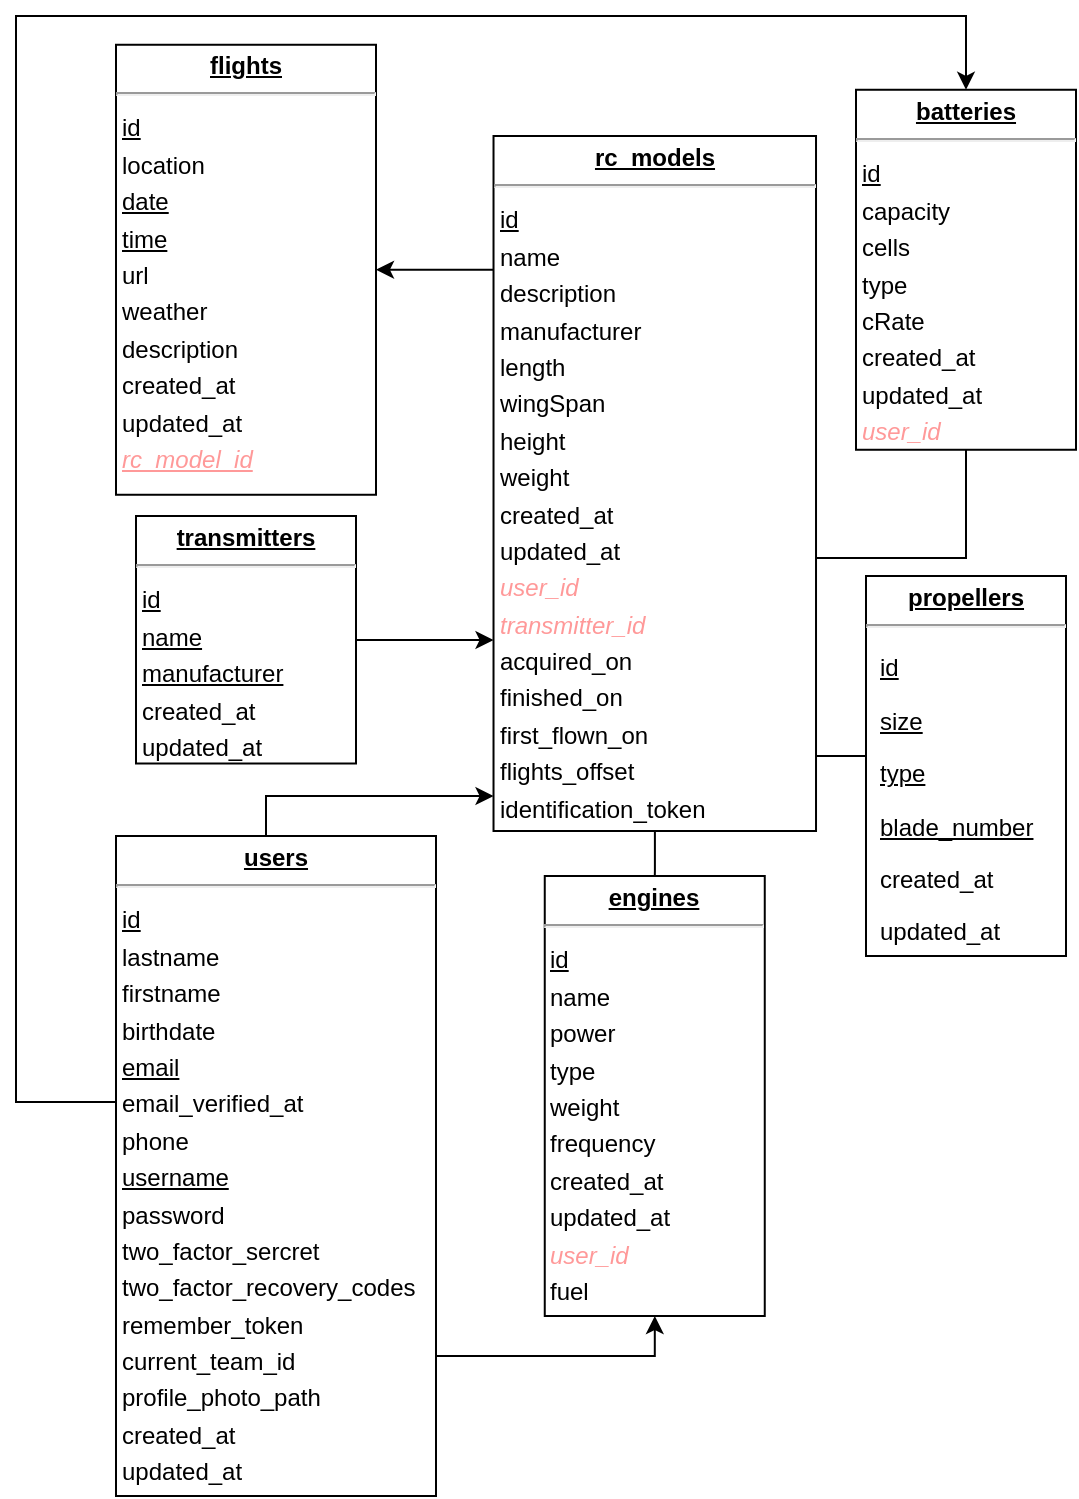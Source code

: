 <mxfile version="21.2.8" type="device">
  <diagram name="Page-1" id="a7904f86-f2b4-8e86-fa97-74104820619b">
    <mxGraphModel dx="1180" dy="682" grid="1" gridSize="10" guides="1" tooltips="1" connect="1" arrows="1" fold="1" page="1" pageScale="1" pageWidth="1100" pageHeight="850" background="none" math="0" shadow="0">
      <root>
        <mxCell id="0" />
        <mxCell id="1" parent="0" />
        <mxCell id="mxoUTa8KPS-xpOY3S0Ra-2" style="edgeStyle=orthogonalEdgeStyle;rounded=0;orthogonalLoop=1;jettySize=auto;html=1;" parent="1" source="24794b860abc3c2d-1" target="XpSMgFAJoRa7n-W6bPn0-8" edge="1">
          <mxGeometry relative="1" as="geometry">
            <Array as="points">
              <mxPoint x="250" y="693" />
              <mxPoint x="250" y="150" />
              <mxPoint x="725" y="150" />
            </Array>
          </mxGeometry>
        </mxCell>
        <mxCell id="24794b860abc3c2d-1" value="&lt;p style=&quot;margin: 0px ; margin-top: 4px ; text-align: center ; text-decoration: underline&quot;&gt;&lt;b&gt;users&lt;/b&gt;&lt;/p&gt;&lt;hr&gt;&lt;p style=&quot;border-color: var(--border-color); margin: 0px 0px 0px 8px;&quot;&gt;&lt;/p&gt;&lt;table align=&quot;left&quot;&gt;&lt;tbody&gt;&lt;tr&gt;&lt;td&gt;&lt;u&gt;id&lt;/u&gt;&lt;/td&gt;&lt;td&gt;&lt;br&gt;&lt;/td&gt;&lt;/tr&gt;&lt;tr&gt;&lt;td&gt;lastname&lt;/td&gt;&lt;td&gt;&lt;br&gt;&lt;/td&gt;&lt;/tr&gt;&lt;tr&gt;&lt;td&gt;firstname&lt;/td&gt;&lt;td&gt;&lt;br&gt;&lt;/td&gt;&lt;/tr&gt;&lt;tr&gt;&lt;td&gt;birthdate&lt;/td&gt;&lt;td&gt;&lt;br&gt;&lt;/td&gt;&lt;/tr&gt;&lt;tr&gt;&lt;td&gt;&lt;u&gt;email&lt;/u&gt;&lt;/td&gt;&lt;td&gt;&lt;br&gt;&lt;/td&gt;&lt;/tr&gt;&lt;tr&gt;&lt;td&gt;email_verified_at&lt;/td&gt;&lt;td&gt;&lt;br&gt;&lt;/td&gt;&lt;/tr&gt;&lt;tr&gt;&lt;td&gt;phone&lt;/td&gt;&lt;td&gt;&lt;br&gt;&lt;/td&gt;&lt;/tr&gt;&lt;tr&gt;&lt;td&gt;&lt;u&gt;username&lt;/u&gt;&lt;/td&gt;&lt;td&gt;&lt;br&gt;&lt;/td&gt;&lt;/tr&gt;&lt;tr&gt;&lt;td&gt;password&lt;/td&gt;&lt;td&gt;&lt;br&gt;&lt;/td&gt;&lt;/tr&gt;&lt;tr&gt;&lt;td&gt;two_factor_sercret&lt;br&gt;&lt;/td&gt;&lt;td&gt;&lt;br&gt;&lt;/td&gt;&lt;/tr&gt;&lt;tr&gt;&lt;td&gt;two_factor_recovery_codes&lt;br style=&quot;border-color: var(--border-color);&quot;&gt;&lt;/td&gt;&lt;td&gt;&lt;br&gt;&lt;/td&gt;&lt;/tr&gt;&lt;tr&gt;&lt;td&gt;remember_token&lt;br&gt;&lt;/td&gt;&lt;td&gt;&lt;br&gt;&lt;/td&gt;&lt;/tr&gt;&lt;tr&gt;&lt;td&gt;current_team_id&lt;br&gt;&lt;/td&gt;&lt;td&gt;&lt;br&gt;&lt;/td&gt;&lt;/tr&gt;&lt;tr&gt;&lt;td&gt;profile_photo_path&lt;br&gt;&lt;/td&gt;&lt;td&gt;&lt;br&gt;&lt;/td&gt;&lt;/tr&gt;&lt;tr&gt;&lt;td&gt;created_at&lt;br&gt;&lt;/td&gt;&lt;td&gt;&lt;br&gt;&lt;/td&gt;&lt;/tr&gt;&lt;tr&gt;&lt;td&gt;updated_at&lt;br&gt;&lt;/td&gt;&lt;td&gt;&lt;br&gt;&lt;/td&gt;&lt;/tr&gt;&lt;/tbody&gt;&lt;/table&gt;&lt;p&gt;&lt;/p&gt;&lt;table&gt;&lt;tbody&gt;&lt;/tbody&gt;&lt;/table&gt;" style="verticalAlign=top;align=left;overflow=fill;fontSize=12;fontFamily=Helvetica;html=1;rounded=0;shadow=0;comic=0;labelBackgroundColor=none;strokeWidth=1" parent="1" vertex="1">
          <mxGeometry x="300" y="560" width="160" height="330" as="geometry" />
        </mxCell>
        <mxCell id="mxoUTa8KPS-xpOY3S0Ra-4" style="edgeStyle=orthogonalEdgeStyle;rounded=0;orthogonalLoop=1;jettySize=auto;html=1;startArrow=classic;startFill=1;endArrow=none;endFill=0;" parent="1" source="XpSMgFAJoRa7n-W6bPn0-5" target="xhiYtY60CGPdPEiBZgwQ-1" edge="1">
          <mxGeometry relative="1" as="geometry">
            <Array as="points">
              <mxPoint x="470" y="462" />
              <mxPoint x="470" y="462" />
            </Array>
          </mxGeometry>
        </mxCell>
        <mxCell id="mxoUTa8KPS-xpOY3S0Ra-5" style="edgeStyle=orthogonalEdgeStyle;rounded=0;orthogonalLoop=1;jettySize=auto;html=1;endArrow=none;endFill=0;" parent="1" source="XpSMgFAJoRa7n-W6bPn0-5" target="XpSMgFAJoRa7n-W6bPn0-8" edge="1">
          <mxGeometry relative="1" as="geometry">
            <Array as="points">
              <mxPoint x="725" y="421" />
            </Array>
          </mxGeometry>
        </mxCell>
        <mxCell id="mxoUTa8KPS-xpOY3S0Ra-6" style="edgeStyle=orthogonalEdgeStyle;rounded=0;orthogonalLoop=1;jettySize=auto;html=1;endArrow=none;endFill=0;" parent="1" source="XpSMgFAJoRa7n-W6bPn0-5" target="XpSMgFAJoRa7n-W6bPn0-7" edge="1">
          <mxGeometry relative="1" as="geometry">
            <Array as="points">
              <mxPoint x="670" y="520" />
              <mxPoint x="670" y="520" />
            </Array>
          </mxGeometry>
        </mxCell>
        <mxCell id="mxoUTa8KPS-xpOY3S0Ra-7" style="edgeStyle=orthogonalEdgeStyle;rounded=0;orthogonalLoop=1;jettySize=auto;html=1;endArrow=none;endFill=0;" parent="1" source="XpSMgFAJoRa7n-W6bPn0-5" target="XpSMgFAJoRa7n-W6bPn0-6" edge="1">
          <mxGeometry relative="1" as="geometry" />
        </mxCell>
        <mxCell id="mxoUTa8KPS-xpOY3S0Ra-10" style="edgeStyle=orthogonalEdgeStyle;rounded=0;orthogonalLoop=1;jettySize=auto;html=1;startArrow=classic;startFill=1;endArrow=none;endFill=0;" parent="1" source="XpSMgFAJoRa7n-W6bPn0-5" target="24794b860abc3c2d-1" edge="1">
          <mxGeometry relative="1" as="geometry">
            <Array as="points">
              <mxPoint x="375" y="540" />
            </Array>
          </mxGeometry>
        </mxCell>
        <mxCell id="XpSMgFAJoRa7n-W6bPn0-5" value="&lt;p style=&quot;margin: 0px ; margin-top: 4px ; text-align: center ; text-decoration: underline&quot;&gt;&lt;b&gt;rc_models&lt;/b&gt;&lt;/p&gt;&lt;hr&gt;&lt;p style=&quot;border-color: var(--border-color); margin: 0px 0px 0px 8px;&quot;&gt;&lt;/p&gt;&lt;table align=&quot;left&quot;&gt;&lt;tbody&gt;&lt;tr&gt;&lt;td&gt;&lt;u&gt;id&lt;/u&gt;&lt;/td&gt;&lt;td&gt;&lt;br&gt;&lt;/td&gt;&lt;/tr&gt;&lt;tr&gt;&lt;td&gt;name&lt;/td&gt;&lt;td&gt;&lt;br&gt;&lt;/td&gt;&lt;/tr&gt;&lt;tr&gt;&lt;td&gt;description&lt;/td&gt;&lt;td&gt;&lt;br&gt;&lt;/td&gt;&lt;/tr&gt;&lt;tr&gt;&lt;td&gt;manufacturer&lt;/td&gt;&lt;td&gt;&lt;br&gt;&lt;/td&gt;&lt;/tr&gt;&lt;tr&gt;&lt;td&gt;length&lt;/td&gt;&lt;td&gt;&lt;br&gt;&lt;/td&gt;&lt;/tr&gt;&lt;tr&gt;&lt;td&gt;wingSpan&lt;/td&gt;&lt;td&gt;&lt;br&gt;&lt;/td&gt;&lt;/tr&gt;&lt;tr&gt;&lt;td&gt;height&lt;/td&gt;&lt;td&gt;&lt;br&gt;&lt;/td&gt;&lt;/tr&gt;&lt;tr&gt;&lt;td&gt;weight&lt;/td&gt;&lt;td&gt;&lt;br&gt;&lt;/td&gt;&lt;/tr&gt;&lt;tr&gt;&lt;td&gt;created_at&lt;/td&gt;&lt;td&gt;&lt;br&gt;&lt;/td&gt;&lt;/tr&gt;&lt;tr&gt;&lt;td&gt;updated_at&lt;/td&gt;&lt;td&gt;&lt;br&gt;&lt;/td&gt;&lt;/tr&gt;&lt;tr&gt;&lt;td&gt;&lt;i&gt;&lt;font color=&quot;#ff9999&quot;&gt;user_id&lt;/font&gt;&lt;/i&gt;&lt;/td&gt;&lt;td&gt;&lt;br&gt;&lt;/td&gt;&lt;/tr&gt;&lt;tr&gt;&lt;td&gt;&lt;i&gt;&lt;font color=&quot;#ff9999&quot;&gt;transmitter_id&lt;/font&gt;&lt;/i&gt;&lt;/td&gt;&lt;td&gt;&lt;br&gt;&lt;/td&gt;&lt;/tr&gt;&lt;tr&gt;&lt;td&gt;acquired_on&lt;/td&gt;&lt;td&gt;&lt;br&gt;&lt;/td&gt;&lt;/tr&gt;&lt;tr&gt;&lt;td&gt;finished_on&lt;/td&gt;&lt;td&gt;&lt;br&gt;&lt;/td&gt;&lt;/tr&gt;&lt;tr&gt;&lt;td&gt;first_flown_on&lt;/td&gt;&lt;td&gt;&lt;br&gt;&lt;/td&gt;&lt;/tr&gt;&lt;tr&gt;&lt;td&gt;flights_offset&lt;/td&gt;&lt;td&gt;&lt;br&gt;&lt;/td&gt;&lt;/tr&gt;&lt;tr&gt;&lt;td&gt;identification_token&lt;/td&gt;&lt;td&gt;&lt;br&gt;&lt;/td&gt;&lt;/tr&gt;&lt;/tbody&gt;&lt;/table&gt;&lt;p&gt;&lt;/p&gt;&lt;table&gt;&lt;tbody&gt;&lt;/tbody&gt;&lt;/table&gt;" style="verticalAlign=top;align=left;overflow=fill;fontSize=12;fontFamily=Helvetica;html=1;rounded=0;shadow=0;comic=0;labelBackgroundColor=none;strokeWidth=1" parent="1" vertex="1">
          <mxGeometry x="488.76" y="210" width="161.25" height="347.5" as="geometry" />
        </mxCell>
        <mxCell id="mxoUTa8KPS-xpOY3S0Ra-9" style="edgeStyle=orthogonalEdgeStyle;rounded=0;orthogonalLoop=1;jettySize=auto;html=1;startArrow=classic;startFill=1;endArrow=none;endFill=0;" parent="1" source="XpSMgFAJoRa7n-W6bPn0-6" target="24794b860abc3c2d-1" edge="1">
          <mxGeometry relative="1" as="geometry">
            <Array as="points">
              <mxPoint x="569" y="820" />
              <mxPoint x="380" y="820" />
            </Array>
          </mxGeometry>
        </mxCell>
        <mxCell id="XpSMgFAJoRa7n-W6bPn0-6" value="&lt;p style=&quot;margin: 0px ; margin-top: 4px ; text-align: center ; text-decoration: underline&quot;&gt;&lt;b&gt;engines&lt;/b&gt;&lt;/p&gt;&lt;hr&gt;&lt;p style=&quot;border-color: var(--border-color); margin: 0px 0px 0px 8px;&quot;&gt;&lt;/p&gt;&lt;table align=&quot;left&quot;&gt;&lt;tbody&gt;&lt;tr&gt;&lt;td&gt;&lt;u&gt;id&lt;/u&gt;&lt;/td&gt;&lt;td&gt;&lt;br&gt;&lt;/td&gt;&lt;/tr&gt;&lt;tr&gt;&lt;td&gt;name&lt;/td&gt;&lt;td&gt;&lt;br&gt;&lt;/td&gt;&lt;/tr&gt;&lt;tr&gt;&lt;td&gt;power&lt;/td&gt;&lt;td&gt;&lt;br&gt;&lt;/td&gt;&lt;/tr&gt;&lt;tr&gt;&lt;td&gt;type&lt;/td&gt;&lt;td&gt;&lt;br&gt;&lt;/td&gt;&lt;/tr&gt;&lt;tr&gt;&lt;td&gt;weight&lt;/td&gt;&lt;td&gt;&lt;br&gt;&lt;/td&gt;&lt;/tr&gt;&lt;tr&gt;&lt;td&gt;frequency&lt;/td&gt;&lt;td&gt;&lt;br&gt;&lt;/td&gt;&lt;/tr&gt;&lt;tr&gt;&lt;td&gt;created_at&lt;/td&gt;&lt;td&gt;&lt;br&gt;&lt;/td&gt;&lt;/tr&gt;&lt;tr&gt;&lt;td&gt;updated_at&lt;/td&gt;&lt;td&gt;&lt;br&gt;&lt;/td&gt;&lt;/tr&gt;&lt;tr&gt;&lt;td&gt;&lt;i&gt;&lt;font color=&quot;#ff9999&quot;&gt;user_id&lt;/font&gt;&lt;/i&gt;&lt;/td&gt;&lt;td&gt;&lt;br&gt;&lt;/td&gt;&lt;/tr&gt;&lt;tr&gt;&lt;td&gt;fuel&lt;/td&gt;&lt;td&gt;&lt;br&gt;&lt;/td&gt;&lt;/tr&gt;&lt;/tbody&gt;&lt;/table&gt;&lt;p&gt;&lt;/p&gt;&lt;table&gt;&lt;tbody&gt;&lt;/tbody&gt;&lt;/table&gt;" style="verticalAlign=top;align=left;overflow=fill;fontSize=12;fontFamily=Helvetica;html=1;rounded=0;shadow=0;comic=0;labelBackgroundColor=none;strokeWidth=1" parent="1" vertex="1">
          <mxGeometry x="514.38" y="580" width="110" height="220" as="geometry" />
        </mxCell>
        <mxCell id="XpSMgFAJoRa7n-W6bPn0-7" value="&lt;p style=&quot;margin: 0px ; margin-top: 4px ; text-align: center ; text-decoration: underline&quot;&gt;&lt;b&gt;propellers&lt;/b&gt;&lt;/p&gt;&lt;hr&gt;&lt;p style=&quot;border-color: var(--border-color); margin: 0px 0px 0px 8px;&quot;&gt;&lt;/p&gt;&lt;table cellpadding=&quot;5&quot; align=&quot;left&quot;&gt;&lt;tbody&gt;&lt;tr&gt;&lt;td&gt;&lt;u&gt;id&lt;/u&gt;&lt;/td&gt;&lt;td&gt;&lt;br&gt;&lt;/td&gt;&lt;/tr&gt;&lt;tr&gt;&lt;td&gt;&lt;u&gt;size&lt;/u&gt;&lt;/td&gt;&lt;td&gt;&lt;br&gt;&lt;/td&gt;&lt;/tr&gt;&lt;tr&gt;&lt;td&gt;&lt;u&gt;type&lt;/u&gt;&lt;/td&gt;&lt;td&gt;&lt;br&gt;&lt;/td&gt;&lt;/tr&gt;&lt;tr&gt;&lt;td&gt;&lt;u&gt;blade_number&lt;/u&gt;&lt;/td&gt;&lt;td&gt;&lt;br&gt;&lt;/td&gt;&lt;/tr&gt;&lt;tr&gt;&lt;td&gt;created_at&lt;/td&gt;&lt;td&gt;&lt;br&gt;&lt;/td&gt;&lt;/tr&gt;&lt;tr&gt;&lt;td&gt;updated_at&lt;/td&gt;&lt;td&gt;&lt;br&gt;&lt;/td&gt;&lt;/tr&gt;&lt;/tbody&gt;&lt;/table&gt;&lt;p&gt;&lt;/p&gt;&lt;table&gt;&lt;tbody&gt;&lt;/tbody&gt;&lt;/table&gt;" style="verticalAlign=top;align=left;overflow=fill;fontSize=12;fontFamily=Helvetica;html=1;rounded=0;shadow=0;comic=0;labelBackgroundColor=none;strokeWidth=1" parent="1" vertex="1">
          <mxGeometry x="675" y="430" width="100" height="190" as="geometry" />
        </mxCell>
        <mxCell id="XpSMgFAJoRa7n-W6bPn0-8" value="&lt;p style=&quot;margin: 0px ; margin-top: 4px ; text-align: center ; text-decoration: underline&quot;&gt;&lt;b&gt;batteries&lt;/b&gt;&lt;/p&gt;&lt;hr&gt;&lt;p style=&quot;border-color: var(--border-color); margin: 0px 0px 0px 8px;&quot;&gt;&lt;/p&gt;&lt;table align=&quot;left&quot;&gt;&lt;tbody&gt;&lt;tr&gt;&lt;td&gt;&lt;u&gt;id&lt;/u&gt;&lt;/td&gt;&lt;td&gt;&lt;br&gt;&lt;/td&gt;&lt;/tr&gt;&lt;tr&gt;&lt;td&gt;capacity&lt;/td&gt;&lt;td&gt;&lt;br&gt;&lt;/td&gt;&lt;/tr&gt;&lt;tr&gt;&lt;td&gt;cells&lt;/td&gt;&lt;td&gt;&lt;br&gt;&lt;/td&gt;&lt;/tr&gt;&lt;tr&gt;&lt;td&gt;type&lt;/td&gt;&lt;td&gt;&lt;br&gt;&lt;/td&gt;&lt;/tr&gt;&lt;tr&gt;&lt;td&gt;cRate&lt;/td&gt;&lt;td&gt;&lt;br&gt;&lt;/td&gt;&lt;/tr&gt;&lt;tr&gt;&lt;td&gt;created_at&lt;/td&gt;&lt;td&gt;&lt;br&gt;&lt;/td&gt;&lt;/tr&gt;&lt;tr&gt;&lt;td&gt;updated_at&lt;/td&gt;&lt;td&gt;&lt;br&gt;&lt;/td&gt;&lt;/tr&gt;&lt;tr&gt;&lt;td&gt;&lt;i&gt;&lt;font color=&quot;#ff9999&quot;&gt;user_id&lt;/font&gt;&lt;/i&gt;&lt;/td&gt;&lt;td&gt;&lt;br&gt;&lt;/td&gt;&lt;/tr&gt;&lt;/tbody&gt;&lt;/table&gt;&lt;p&gt;&lt;/p&gt;&lt;table&gt;&lt;tbody&gt;&lt;/tbody&gt;&lt;/table&gt;" style="verticalAlign=top;align=left;overflow=fill;fontSize=12;fontFamily=Helvetica;html=1;rounded=0;shadow=0;comic=0;labelBackgroundColor=none;strokeWidth=1" parent="1" vertex="1">
          <mxGeometry x="670" y="186.88" width="110" height="180" as="geometry" />
        </mxCell>
        <mxCell id="xhiYtY60CGPdPEiBZgwQ-1" value="&lt;p style=&quot;margin: 0px ; margin-top: 4px ; text-align: center ; text-decoration: underline&quot;&gt;&lt;b&gt;transmitters&lt;/b&gt;&lt;/p&gt;&lt;hr&gt;&lt;p style=&quot;border-color: var(--border-color); margin: 0px 0px 0px 8px;&quot;&gt;&lt;/p&gt;&lt;table align=&quot;left&quot;&gt;&lt;tbody&gt;&lt;tr&gt;&lt;td&gt;&lt;u&gt;id&lt;/u&gt;&lt;/td&gt;&lt;td&gt;&lt;br&gt;&lt;/td&gt;&lt;/tr&gt;&lt;tr&gt;&lt;td&gt;&lt;u&gt;name&lt;/u&gt;&lt;/td&gt;&lt;td&gt;&lt;br&gt;&lt;/td&gt;&lt;/tr&gt;&lt;tr&gt;&lt;td&gt;&lt;u&gt;manufacturer&lt;/u&gt;&lt;/td&gt;&lt;td&gt;&lt;br&gt;&lt;/td&gt;&lt;/tr&gt;&lt;tr&gt;&lt;td&gt;created_at&lt;/td&gt;&lt;td&gt;&lt;br&gt;&lt;/td&gt;&lt;/tr&gt;&lt;tr&gt;&lt;td&gt;updated_at&lt;/td&gt;&lt;td&gt;&lt;br&gt;&lt;/td&gt;&lt;/tr&gt;&lt;/tbody&gt;&lt;/table&gt;&lt;p&gt;&lt;/p&gt;&lt;table&gt;&lt;tbody&gt;&lt;/tbody&gt;&lt;/table&gt;" style="verticalAlign=top;align=left;overflow=fill;fontSize=12;fontFamily=Helvetica;html=1;rounded=0;shadow=0;comic=0;labelBackgroundColor=none;strokeWidth=1" parent="1" vertex="1">
          <mxGeometry x="310" y="400" width="110" height="123.75" as="geometry" />
        </mxCell>
        <mxCell id="mxoUTa8KPS-xpOY3S0Ra-11" style="edgeStyle=orthogonalEdgeStyle;rounded=0;orthogonalLoop=1;jettySize=auto;html=1;startArrow=classic;startFill=1;endArrow=none;endFill=0;" parent="1" source="ACOUQgNR_SJxFl83p3Lx-1" target="XpSMgFAJoRa7n-W6bPn0-5" edge="1">
          <mxGeometry relative="1" as="geometry">
            <Array as="points">
              <mxPoint x="570" y="278" />
            </Array>
          </mxGeometry>
        </mxCell>
        <mxCell id="ACOUQgNR_SJxFl83p3Lx-1" value="&lt;p style=&quot;margin: 0px ; margin-top: 4px ; text-align: center ; text-decoration: underline&quot;&gt;&lt;b&gt;flights&lt;/b&gt;&lt;/p&gt;&lt;hr&gt;&lt;p style=&quot;border-color: var(--border-color); margin: 0px 0px 0px 8px;&quot;&gt;&lt;/p&gt;&lt;table align=&quot;left&quot;&gt;&lt;tbody&gt;&lt;tr&gt;&lt;td&gt;&lt;u&gt;id&lt;/u&gt;&lt;/td&gt;&lt;td&gt;&lt;br&gt;&lt;/td&gt;&lt;/tr&gt;&lt;tr&gt;&lt;td&gt;location&lt;br&gt;&lt;/td&gt;&lt;td&gt;&lt;br&gt;&lt;/td&gt;&lt;/tr&gt;&lt;tr&gt;&lt;td&gt;&lt;u&gt;date&lt;/u&gt;&lt;/td&gt;&lt;td&gt;&lt;br&gt;&lt;/td&gt;&lt;/tr&gt;&lt;tr&gt;&lt;td&gt;&lt;u&gt;time&lt;/u&gt;&lt;/td&gt;&lt;td&gt;&lt;br&gt;&lt;/td&gt;&lt;/tr&gt;&lt;tr&gt;&lt;td&gt;url&lt;/td&gt;&lt;td&gt;&lt;br&gt;&lt;/td&gt;&lt;/tr&gt;&lt;tr&gt;&lt;td&gt;weather&lt;/td&gt;&lt;td&gt;&lt;br&gt;&lt;/td&gt;&lt;/tr&gt;&lt;tr&gt;&lt;td&gt;description&lt;/td&gt;&lt;td&gt;&lt;br&gt;&lt;/td&gt;&lt;/tr&gt;&lt;tr&gt;&lt;td&gt;created_at&lt;/td&gt;&lt;td&gt;&lt;br&gt;&lt;/td&gt;&lt;/tr&gt;&lt;tr&gt;&lt;td&gt;updated_at&lt;br&gt;&lt;/td&gt;&lt;td&gt;&lt;br&gt;&lt;/td&gt;&lt;/tr&gt;&lt;tr&gt;&lt;td&gt;&lt;i&gt;&lt;font color=&quot;#ff9999&quot;&gt;&lt;u&gt;rc_model_id&lt;/u&gt;&lt;br&gt;&lt;/font&gt;&lt;/i&gt;&lt;/td&gt;&lt;td&gt;&lt;br&gt;&lt;/td&gt;&lt;/tr&gt;&lt;/tbody&gt;&lt;/table&gt;&lt;p&gt;&lt;/p&gt;&lt;table&gt;&lt;tbody&gt;&lt;/tbody&gt;&lt;/table&gt;" style="verticalAlign=top;align=left;overflow=fill;fontSize=12;fontFamily=Helvetica;html=1;rounded=0;shadow=0;comic=0;labelBackgroundColor=none;strokeWidth=1" parent="1" vertex="1">
          <mxGeometry x="300" y="164.38" width="130" height="225" as="geometry" />
        </mxCell>
      </root>
    </mxGraphModel>
  </diagram>
</mxfile>

